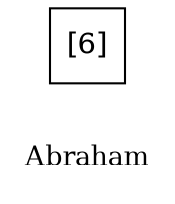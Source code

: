 digraph G {node [shape = square]; 
 graph [rankdir=LR]; 
_diagram_info [shape="plaintext", label="Abraham", fontsize=13]"[6]"
}